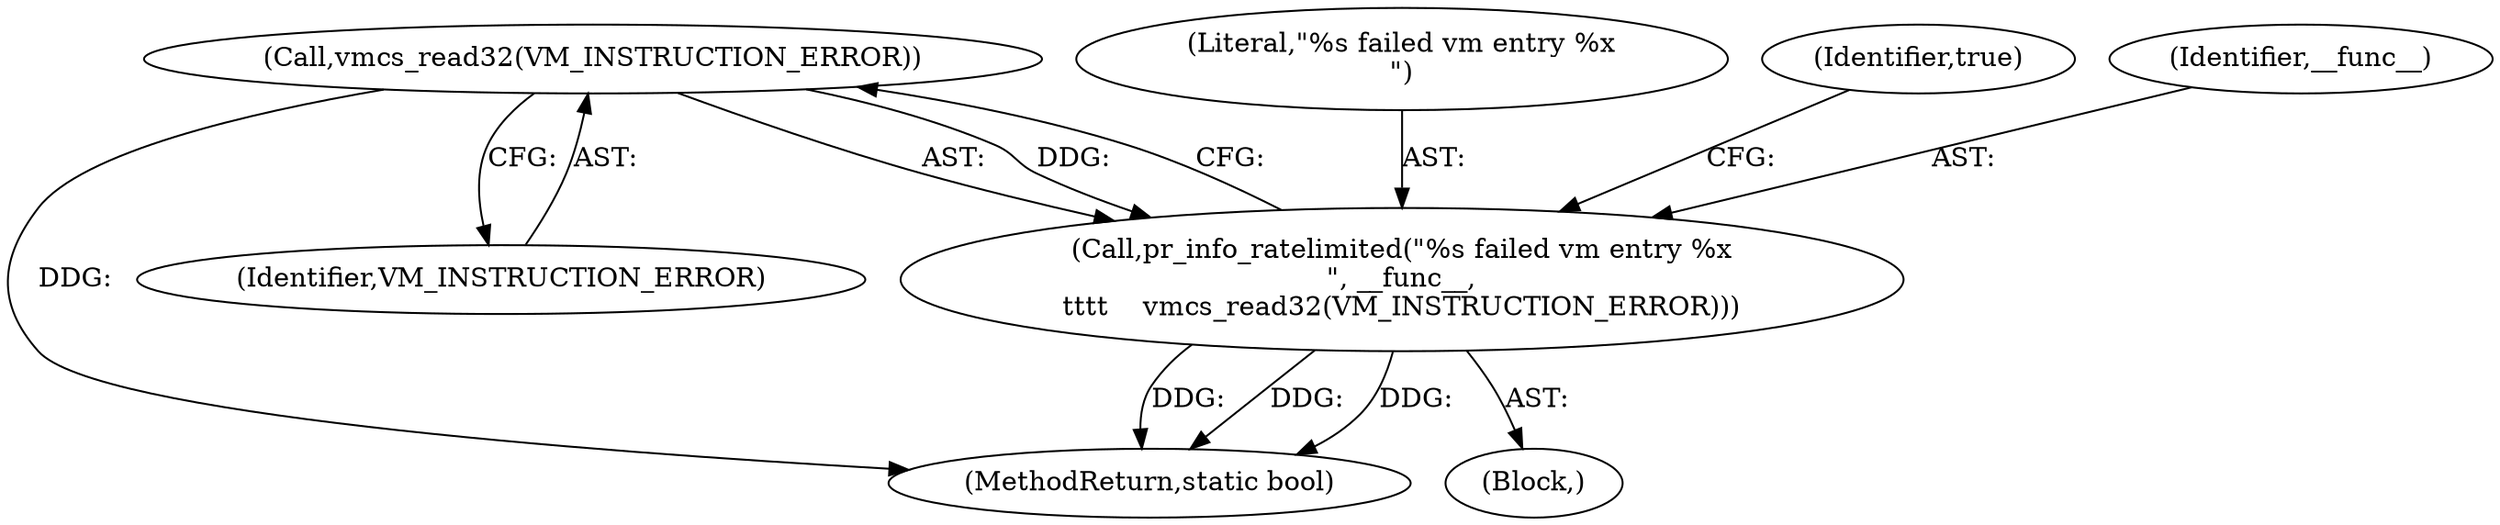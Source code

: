 digraph "0_linux_ef85b67385436ddc1998f45f1d6a210f935b3388_1@API" {
"1000159" [label="(Call,vmcs_read32(VM_INSTRUCTION_ERROR))"];
"1000156" [label="(Call,pr_info_ratelimited(\"%s failed vm entry %x\n\", __func__,\n\t\t\t\t    vmcs_read32(VM_INSTRUCTION_ERROR)))"];
"1000393" [label="(MethodReturn,static bool)"];
"1000157" [label="(Literal,\"%s failed vm entry %x\n\")"];
"1000162" [label="(Identifier,true)"];
"1000159" [label="(Call,vmcs_read32(VM_INSTRUCTION_ERROR))"];
"1000156" [label="(Call,pr_info_ratelimited(\"%s failed vm entry %x\n\", __func__,\n\t\t\t\t    vmcs_read32(VM_INSTRUCTION_ERROR)))"];
"1000160" [label="(Identifier,VM_INSTRUCTION_ERROR)"];
"1000158" [label="(Identifier,__func__)"];
"1000155" [label="(Block,)"];
"1000159" -> "1000156"  [label="AST: "];
"1000159" -> "1000160"  [label="CFG: "];
"1000160" -> "1000159"  [label="AST: "];
"1000156" -> "1000159"  [label="CFG: "];
"1000159" -> "1000393"  [label="DDG: "];
"1000159" -> "1000156"  [label="DDG: "];
"1000156" -> "1000155"  [label="AST: "];
"1000157" -> "1000156"  [label="AST: "];
"1000158" -> "1000156"  [label="AST: "];
"1000162" -> "1000156"  [label="CFG: "];
"1000156" -> "1000393"  [label="DDG: "];
"1000156" -> "1000393"  [label="DDG: "];
"1000156" -> "1000393"  [label="DDG: "];
}
